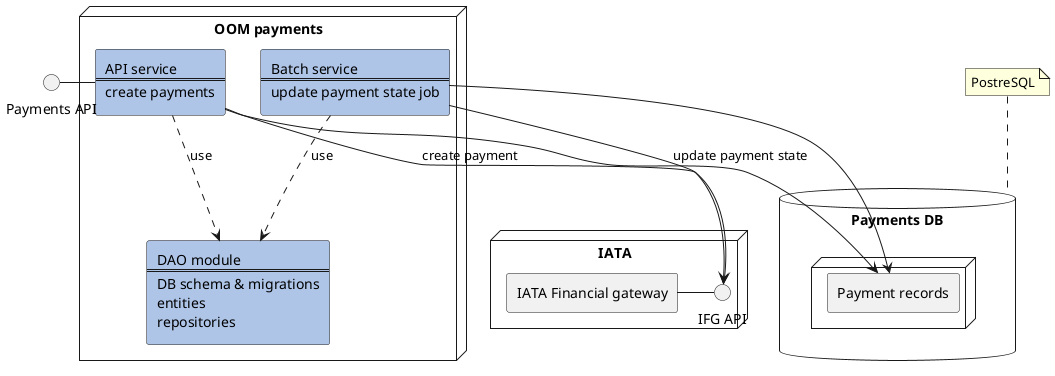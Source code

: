 @startuml
skinparam componentStyle rectangle

interface "Payments API" as PayAPI


node "OOM payments" {

  component APIService #aec5e8[
    API service
    ====
 create payments
  ]

component DAOModule #aec5e8 [
    DAO module
    ====
    DB schema & migrations
    entities
    repositories
  ]

  component BatchService #aec5e8 [
    Batch service
    ====
    update payment state job
  ]

  PayAPI - APIService
  APIService ..>  DAOModule  : use
  BatchService ..>  DAOModule  : use
}

database "Payments DB" as DB {
  node {
    [Payment records]
  }
}

node "IATA"{
  interface "IFG API" as IFGAPI
  [IATA Financial gateway] as IATAIFG
  IATAIFG - IFGAPI
}

note top of DB
  PostreSQL
end note

BatchService --> [Payment records]
APIService --> [Payment records]
APIService --> IFGAPI : create payment
BatchService --> IFGAPI : update payment state

@enduml
